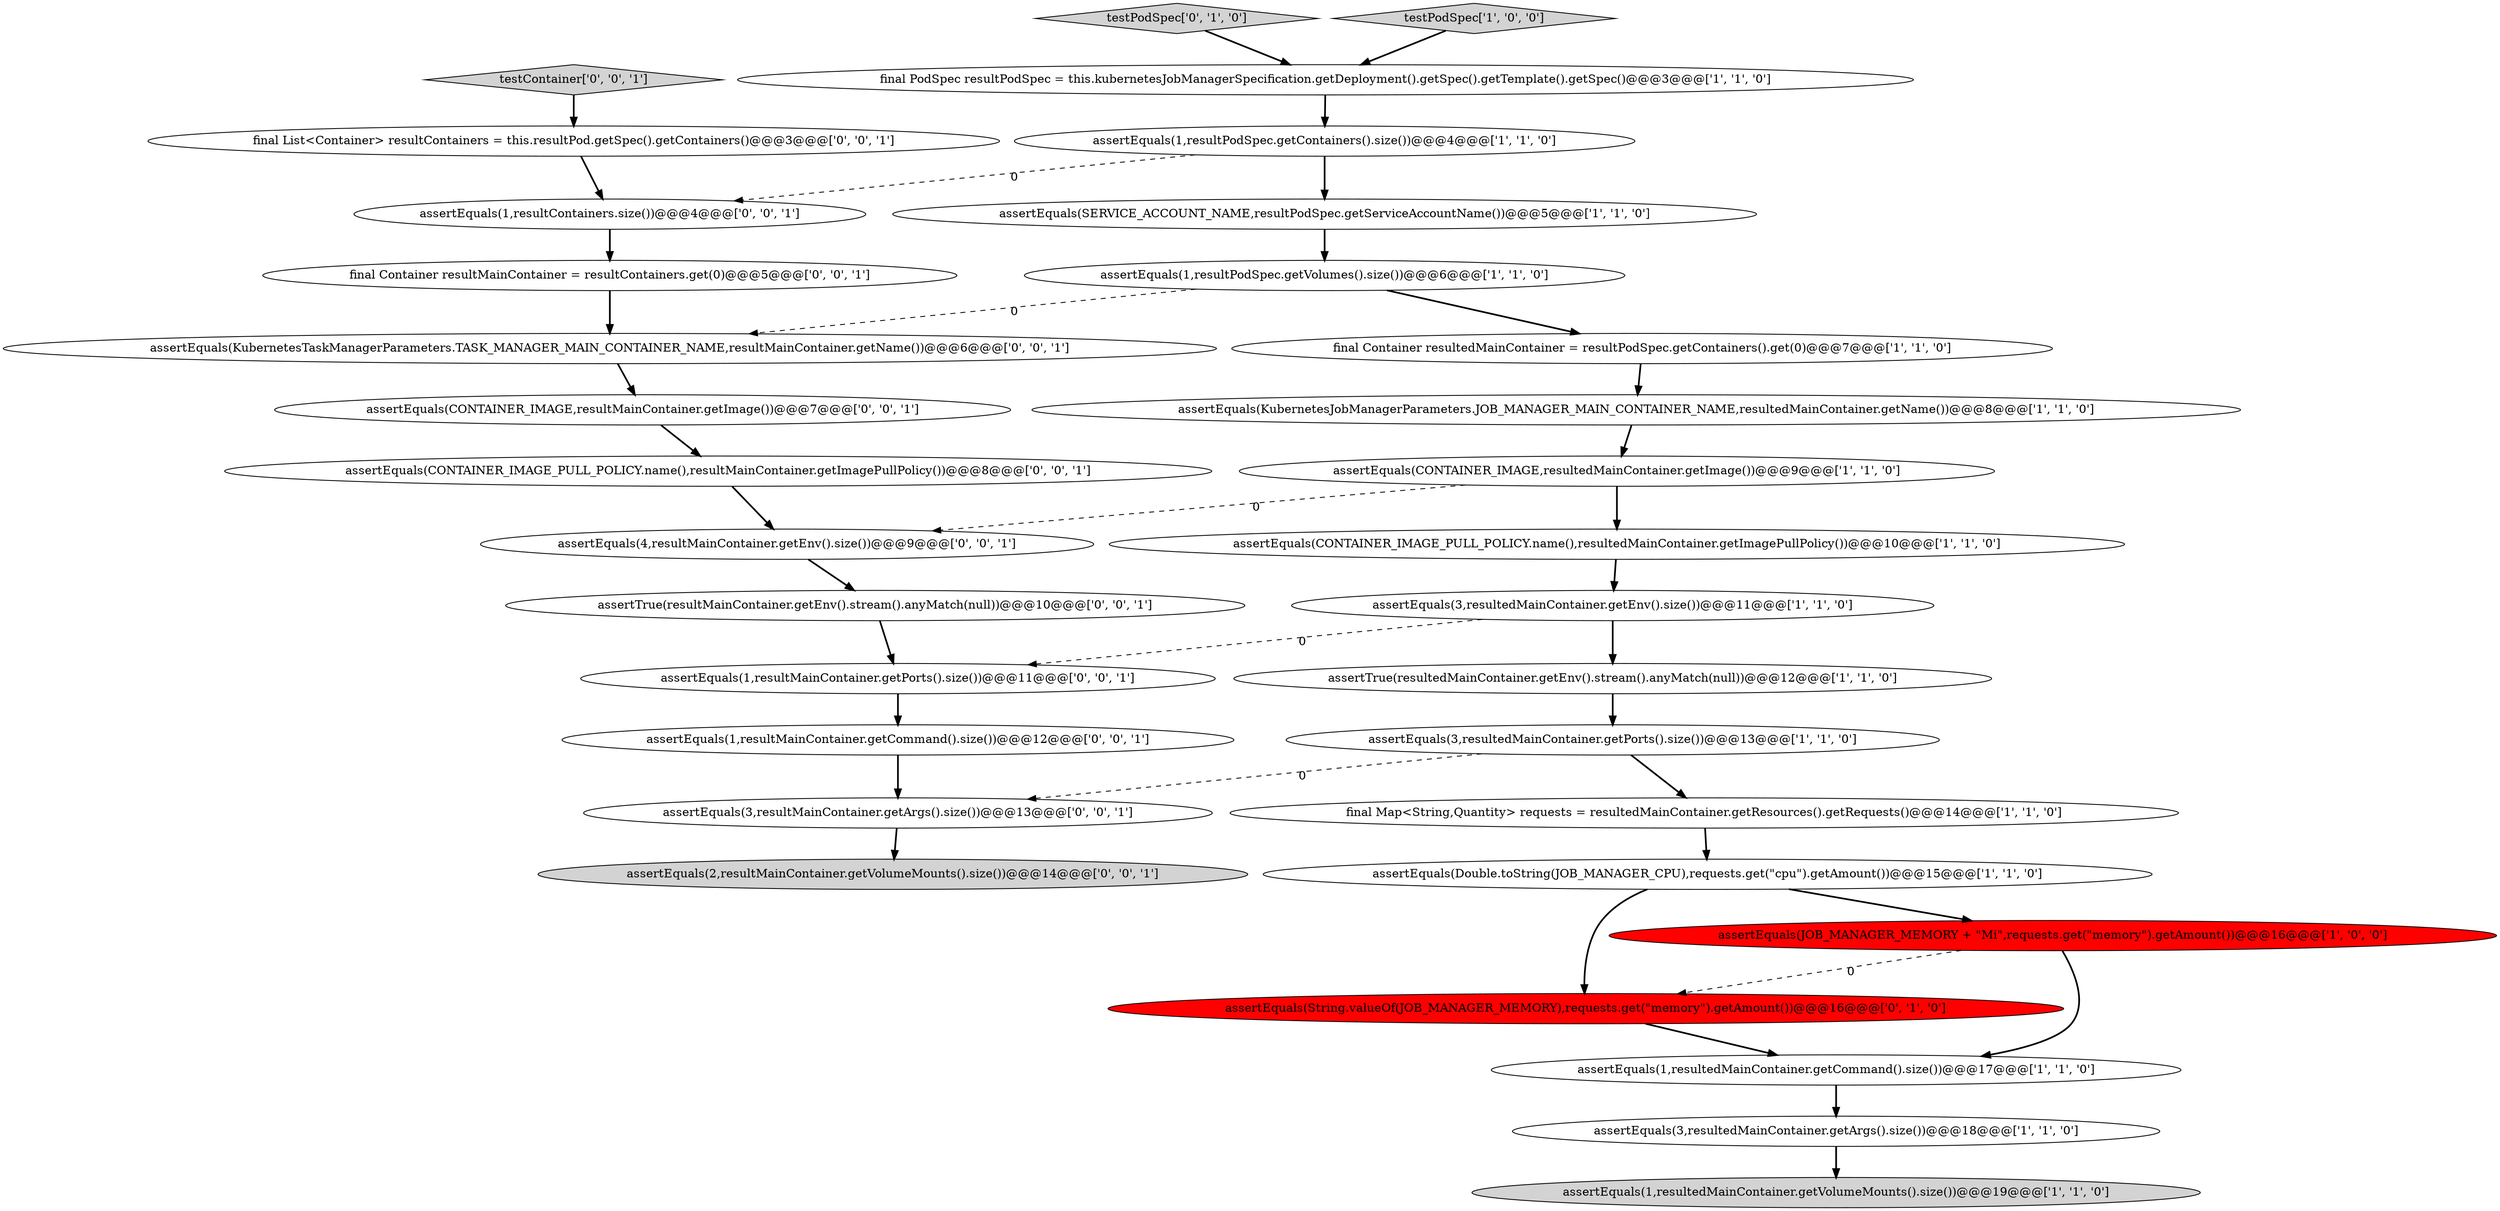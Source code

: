 digraph {
7 [style = filled, label = "assertEquals(3,resultedMainContainer.getArgs().size())@@@18@@@['1', '1', '0']", fillcolor = white, shape = ellipse image = "AAA0AAABBB1BBB"];
21 [style = filled, label = "assertEquals(2,resultMainContainer.getVolumeMounts().size())@@@14@@@['0', '0', '1']", fillcolor = lightgray, shape = ellipse image = "AAA0AAABBB3BBB"];
19 [style = filled, label = "testPodSpec['0', '1', '0']", fillcolor = lightgray, shape = diamond image = "AAA0AAABBB2BBB"];
12 [style = filled, label = "assertEquals(3,resultedMainContainer.getEnv().size())@@@11@@@['1', '1', '0']", fillcolor = white, shape = ellipse image = "AAA0AAABBB1BBB"];
31 [style = filled, label = "assertEquals(1,resultContainers.size())@@@4@@@['0', '0', '1']", fillcolor = white, shape = ellipse image = "AAA0AAABBB3BBB"];
32 [style = filled, label = "assertEquals(3,resultMainContainer.getArgs().size())@@@13@@@['0', '0', '1']", fillcolor = white, shape = ellipse image = "AAA0AAABBB3BBB"];
14 [style = filled, label = "final PodSpec resultPodSpec = this.kubernetesJobManagerSpecification.getDeployment().getSpec().getTemplate().getSpec()@@@3@@@['1', '1', '0']", fillcolor = white, shape = ellipse image = "AAA0AAABBB1BBB"];
17 [style = filled, label = "assertEquals(3,resultedMainContainer.getPorts().size())@@@13@@@['1', '1', '0']", fillcolor = white, shape = ellipse image = "AAA0AAABBB1BBB"];
27 [style = filled, label = "assertEquals(4,resultMainContainer.getEnv().size())@@@9@@@['0', '0', '1']", fillcolor = white, shape = ellipse image = "AAA0AAABBB3BBB"];
30 [style = filled, label = "final List<Container> resultContainers = this.resultPod.getSpec().getContainers()@@@3@@@['0', '0', '1']", fillcolor = white, shape = ellipse image = "AAA0AAABBB3BBB"];
2 [style = filled, label = "assertEquals(1,resultPodSpec.getVolumes().size())@@@6@@@['1', '1', '0']", fillcolor = white, shape = ellipse image = "AAA0AAABBB1BBB"];
6 [style = filled, label = "assertEquals(Double.toString(JOB_MANAGER_CPU),requests.get(\"cpu\").getAmount())@@@15@@@['1', '1', '0']", fillcolor = white, shape = ellipse image = "AAA0AAABBB1BBB"];
28 [style = filled, label = "assertEquals(CONTAINER_IMAGE,resultMainContainer.getImage())@@@7@@@['0', '0', '1']", fillcolor = white, shape = ellipse image = "AAA0AAABBB3BBB"];
0 [style = filled, label = "assertEquals(SERVICE_ACCOUNT_NAME,resultPodSpec.getServiceAccountName())@@@5@@@['1', '1', '0']", fillcolor = white, shape = ellipse image = "AAA0AAABBB1BBB"];
16 [style = filled, label = "assertEquals(1,resultedMainContainer.getCommand().size())@@@17@@@['1', '1', '0']", fillcolor = white, shape = ellipse image = "AAA0AAABBB1BBB"];
4 [style = filled, label = "final Container resultedMainContainer = resultPodSpec.getContainers().get(0)@@@7@@@['1', '1', '0']", fillcolor = white, shape = ellipse image = "AAA0AAABBB1BBB"];
15 [style = filled, label = "testPodSpec['1', '0', '0']", fillcolor = lightgray, shape = diamond image = "AAA0AAABBB1BBB"];
24 [style = filled, label = "assertEquals(1,resultMainContainer.getCommand().size())@@@12@@@['0', '0', '1']", fillcolor = white, shape = ellipse image = "AAA0AAABBB3BBB"];
25 [style = filled, label = "assertEquals(CONTAINER_IMAGE_PULL_POLICY.name(),resultMainContainer.getImagePullPolicy())@@@8@@@['0', '0', '1']", fillcolor = white, shape = ellipse image = "AAA0AAABBB3BBB"];
9 [style = filled, label = "assertEquals(1,resultedMainContainer.getVolumeMounts().size())@@@19@@@['1', '1', '0']", fillcolor = lightgray, shape = ellipse image = "AAA0AAABBB1BBB"];
5 [style = filled, label = "assertEquals(CONTAINER_IMAGE,resultedMainContainer.getImage())@@@9@@@['1', '1', '0']", fillcolor = white, shape = ellipse image = "AAA0AAABBB1BBB"];
3 [style = filled, label = "assertEquals(CONTAINER_IMAGE_PULL_POLICY.name(),resultedMainContainer.getImagePullPolicy())@@@10@@@['1', '1', '0']", fillcolor = white, shape = ellipse image = "AAA0AAABBB1BBB"];
26 [style = filled, label = "final Container resultMainContainer = resultContainers.get(0)@@@5@@@['0', '0', '1']", fillcolor = white, shape = ellipse image = "AAA0AAABBB3BBB"];
29 [style = filled, label = "assertTrue(resultMainContainer.getEnv().stream().anyMatch(null))@@@10@@@['0', '0', '1']", fillcolor = white, shape = ellipse image = "AAA0AAABBB3BBB"];
22 [style = filled, label = "assertEquals(1,resultMainContainer.getPorts().size())@@@11@@@['0', '0', '1']", fillcolor = white, shape = ellipse image = "AAA0AAABBB3BBB"];
18 [style = filled, label = "assertEquals(String.valueOf(JOB_MANAGER_MEMORY),requests.get(\"memory\").getAmount())@@@16@@@['0', '1', '0']", fillcolor = red, shape = ellipse image = "AAA1AAABBB2BBB"];
10 [style = filled, label = "final Map<String,Quantity> requests = resultedMainContainer.getResources().getRequests()@@@14@@@['1', '1', '0']", fillcolor = white, shape = ellipse image = "AAA0AAABBB1BBB"];
8 [style = filled, label = "assertTrue(resultedMainContainer.getEnv().stream().anyMatch(null))@@@12@@@['1', '1', '0']", fillcolor = white, shape = ellipse image = "AAA0AAABBB1BBB"];
23 [style = filled, label = "assertEquals(KubernetesTaskManagerParameters.TASK_MANAGER_MAIN_CONTAINER_NAME,resultMainContainer.getName())@@@6@@@['0', '0', '1']", fillcolor = white, shape = ellipse image = "AAA0AAABBB3BBB"];
1 [style = filled, label = "assertEquals(JOB_MANAGER_MEMORY + \"Mi\",requests.get(\"memory\").getAmount())@@@16@@@['1', '0', '0']", fillcolor = red, shape = ellipse image = "AAA1AAABBB1BBB"];
11 [style = filled, label = "assertEquals(KubernetesJobManagerParameters.JOB_MANAGER_MAIN_CONTAINER_NAME,resultedMainContainer.getName())@@@8@@@['1', '1', '0']", fillcolor = white, shape = ellipse image = "AAA0AAABBB1BBB"];
13 [style = filled, label = "assertEquals(1,resultPodSpec.getContainers().size())@@@4@@@['1', '1', '0']", fillcolor = white, shape = ellipse image = "AAA0AAABBB1BBB"];
20 [style = filled, label = "testContainer['0', '0', '1']", fillcolor = lightgray, shape = diamond image = "AAA0AAABBB3BBB"];
2->23 [style = dashed, label="0"];
5->3 [style = bold, label=""];
17->10 [style = bold, label=""];
32->21 [style = bold, label=""];
15->14 [style = bold, label=""];
6->18 [style = bold, label=""];
0->2 [style = bold, label=""];
24->32 [style = bold, label=""];
16->7 [style = bold, label=""];
17->32 [style = dashed, label="0"];
1->18 [style = dashed, label="0"];
3->12 [style = bold, label=""];
2->4 [style = bold, label=""];
10->6 [style = bold, label=""];
23->28 [style = bold, label=""];
8->17 [style = bold, label=""];
7->9 [style = bold, label=""];
6->1 [style = bold, label=""];
25->27 [style = bold, label=""];
11->5 [style = bold, label=""];
31->26 [style = bold, label=""];
5->27 [style = dashed, label="0"];
19->14 [style = bold, label=""];
13->31 [style = dashed, label="0"];
1->16 [style = bold, label=""];
12->8 [style = bold, label=""];
30->31 [style = bold, label=""];
26->23 [style = bold, label=""];
12->22 [style = dashed, label="0"];
28->25 [style = bold, label=""];
14->13 [style = bold, label=""];
27->29 [style = bold, label=""];
29->22 [style = bold, label=""];
22->24 [style = bold, label=""];
4->11 [style = bold, label=""];
20->30 [style = bold, label=""];
13->0 [style = bold, label=""];
18->16 [style = bold, label=""];
}
